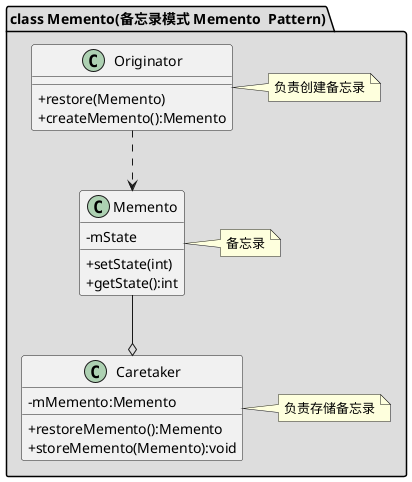 @startuml
skinparam classAttributeIconSize 0

package "class Memento(备忘录模式 Memento  Pattern)" #DDDDDD {

    class Originator
    {
    +restore(Memento)
    +createMemento():Memento
    }
    note right: 负责创建备忘录

    class Memento
    {
    -mState
    +setState(int)
    +getState():int
    }
    note right: 备忘录

    class Caretaker
    {
    -mMemento:Memento
    +restoreMemento():Memento
    +storeMemento(Memento):void
    }
    note right:负责存储备忘录

    Originator ..> Memento
    Memento --o Caretaker
}
@enduml

